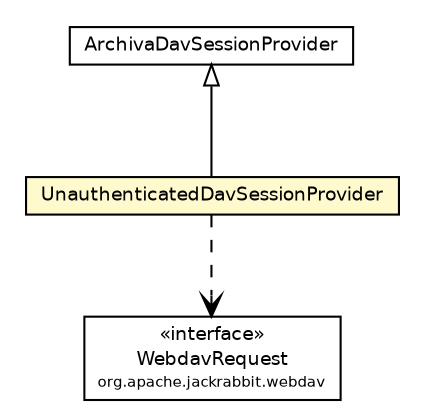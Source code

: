 #!/usr/local/bin/dot
#
# Class diagram 
# Generated by UmlGraph version 4.6 (http://www.spinellis.gr/sw/umlgraph)
#

digraph G {
	edge [fontname="Helvetica",fontsize=10,labelfontname="Helvetica",labelfontsize=10];
	node [fontname="Helvetica",fontsize=10,shape=plaintext];
	// org.apache.maven.archiva.webdav.UnauthenticatedDavSessionProvider
	c46817 [label=<<table border="0" cellborder="1" cellspacing="0" cellpadding="2" port="p" bgcolor="lemonChiffon" href="./UnauthenticatedDavSessionProvider.html">
		<tr><td><table border="0" cellspacing="0" cellpadding="1">
			<tr><td> UnauthenticatedDavSessionProvider </td></tr>
		</table></td></tr>
		</table>>, fontname="Helvetica", fontcolor="black", fontsize=9.0];
	//org.apache.maven.archiva.webdav.UnauthenticatedDavSessionProvider extends org.apache.maven.archiva.webdav.ArchivaDavSessionProvider
	c46856:p -> c46817:p [dir=back,arrowtail=empty];
	// org.apache.maven.archiva.webdav.UnauthenticatedDavSessionProvider DEPEND org.apache.jackrabbit.webdav.WebdavRequest
	c46817:p -> c46862:p [taillabel="", label="", headlabel="", fontname="Helvetica", fontcolor="black", fontsize=10.0, color="black", arrowhead=open, style=dashed];
	// org.apache.jackrabbit.webdav.WebdavRequest
	c46862 [label=<<table border="0" cellborder="1" cellspacing="0" cellpadding="2" port="p" href="http://java.sun.com/j2se/1.4.2/docs/api/org/apache/jackrabbit/webdav/WebdavRequest.html">
		<tr><td><table border="0" cellspacing="0" cellpadding="1">
			<tr><td> &laquo;interface&raquo; </td></tr>
			<tr><td> WebdavRequest </td></tr>
			<tr><td><font point-size="7.0"> org.apache.jackrabbit.webdav </font></td></tr>
		</table></td></tr>
		</table>>, fontname="Helvetica", fontcolor="black", fontsize=9.0];
	// org.apache.maven.archiva.webdav.ArchivaDavSessionProvider
	c46856 [label=<<table border="0" cellborder="1" cellspacing="0" cellpadding="2" port="p" href="http://java.sun.com/j2se/1.4.2/docs/api/org/apache/maven/archiva/webdav/ArchivaDavSessionProvider.html">
		<tr><td><table border="0" cellspacing="0" cellpadding="1">
			<tr><td> ArchivaDavSessionProvider </td></tr>
		</table></td></tr>
		</table>>, fontname="Helvetica", fontcolor="black", fontsize=9.0];
}

